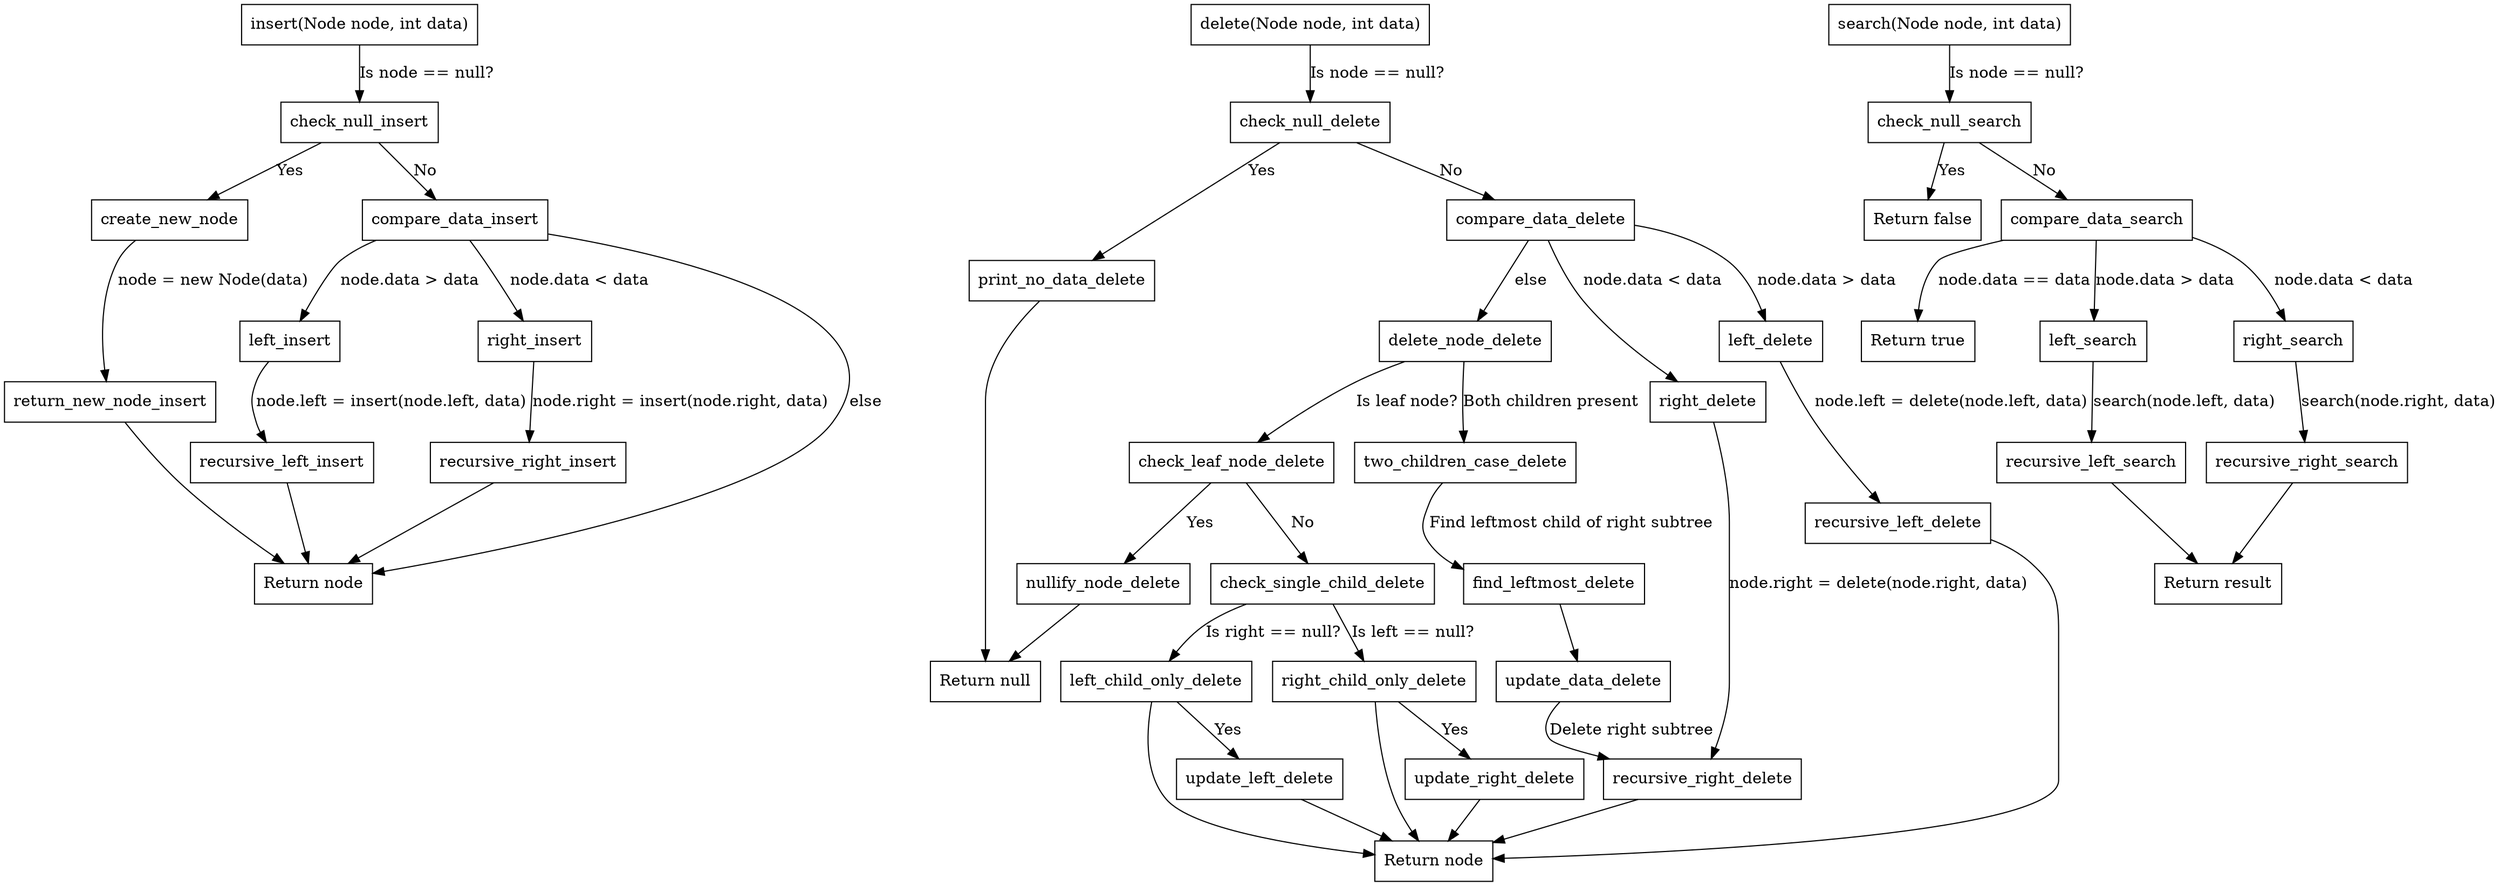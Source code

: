 digraph CFG {
    node [shape=box];

    // Entry points
    entry_insert [label="insert(Node node, int data)"];
    entry_delete [label="delete(Node node, int data)"];
    entry_search [label="search(Node node, int data)"];

    // insert method control flow
    entry_insert -> check_null_insert [label="Is node == null?"];
    check_null_insert -> create_new_node [label="Yes"];
    check_null_insert -> compare_data_insert [label="No"];
    create_new_node -> return_new_node_insert [label="node = new Node(data)"];
    compare_data_insert -> left_insert [label="node.data > data"];
    compare_data_insert -> right_insert [label="node.data < data"];
    compare_data_insert -> return_node_insert [label="else"];
    left_insert -> recursive_left_insert [label="node.left = insert(node.left, data)"];
    right_insert -> recursive_right_insert [label="node.right = insert(node.right, data)"];
    recursive_left_insert -> return_node_insert;
    recursive_right_insert -> return_node_insert;
    return_new_node_insert -> return_node_insert;
    return_node_insert [label="Return node"];

    // delete method control flow
    entry_delete -> check_null_delete [label="Is node == null?"];
    check_null_delete -> print_no_data_delete [label="Yes"];
    check_null_delete -> compare_data_delete [label="No"];
    print_no_data_delete -> return_null_delete;
    compare_data_delete -> left_delete [label="node.data > data"];
    compare_data_delete -> right_delete [label="node.data < data"];
    compare_data_delete -> delete_node_delete [label="else"];
    left_delete -> recursive_left_delete [label="node.left = delete(node.left, data)"];
    right_delete -> recursive_right_delete [label="node.right = delete(node.right, data)"];
    recursive_left_delete -> return_node_delete;
    recursive_right_delete -> return_node_delete;

    // Delete node case
    delete_node_delete -> check_leaf_node_delete [label="Is leaf node?"];
    check_leaf_node_delete -> nullify_node_delete [label="Yes"];
    check_leaf_node_delete -> check_single_child_delete [label="No"];
    nullify_node_delete -> return_null_delete;
    check_single_child_delete -> right_child_only_delete [label="Is left == null?"];
    right_child_only_delete -> update_right_delete [label="Yes"];
    check_single_child_delete -> left_child_only_delete [label="Is right == null?"];
    left_child_only_delete -> update_left_delete [label="Yes"];
    right_child_only_delete -> return_node_delete;
    left_child_only_delete -> return_node_delete;
    update_right_delete -> return_node_delete;
    update_left_delete -> return_node_delete;

    // Two children case
    delete_node_delete -> two_children_case_delete [label="Both children present"];
    two_children_case_delete -> find_leftmost_delete [label="Find leftmost child of right subtree"];
    find_leftmost_delete -> update_data_delete;
    update_data_delete -> recursive_right_delete [label="Delete right subtree"];
    return_null_delete [label="Return null"];
    return_node_delete [label="Return node"];

    // search method control flow
    entry_search -> check_null_search [label="Is node == null?"];
    check_null_search -> return_false_search [label="Yes"];
    check_null_search -> compare_data_search [label="No"];
    return_false_search [label="Return false"];
    compare_data_search -> return_true_search [label="node.data == data"];
    compare_data_search -> left_search [label="node.data > data"];
    compare_data_search -> right_search [label="node.data < data"];
    left_search -> recursive_left_search [label="search(node.left, data)"];
    right_search -> recursive_right_search [label="search(node.right, data)"];
    recursive_left_search -> return_search;
    recursive_right_search -> return_search;
    return_true_search [label="Return true"];
    return_search [label="Return result"];
}